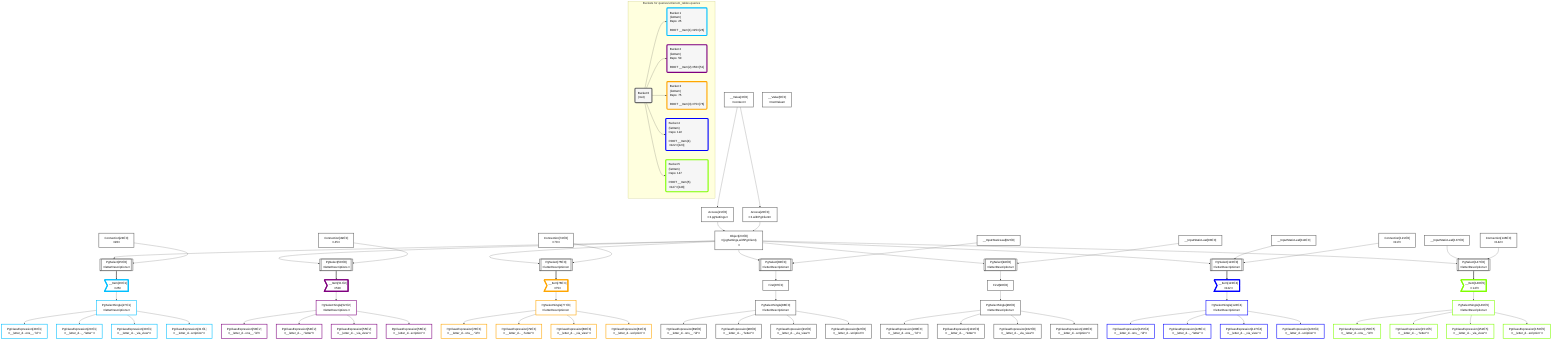 graph TD
    classDef path fill:#eee,stroke:#000,color:#000
    classDef plan fill:#fff,stroke-width:3px,color:#000
    classDef itemplan fill:#fff,stroke-width:6px,color:#000
    classDef sideeffectplan fill:#f00,stroke-width:6px,color:#000
    classDef bucket fill:#f6f6f6,color:#000,stroke-width:6px,text-align:left


    %% define steps
    __Value3["__Value[3∈0]<br />ᐸcontextᐳ"]:::plan
    __Value5["__Value[5∈0]<br />ᐸrootValueᐳ"]:::plan
    Access21["Access[21∈0]<br />ᐸ3.pgSettingsᐳ"]:::plan
    Access22["Access[22∈0]<br />ᐸ3.withPgClientᐳ"]:::plan
    Object23["Object[23∈0]<br />ᐸ{pgSettings,withPgClient}ᐳ"]:::plan
    Connection24["Connection[24∈0]<br />ᐸ20ᐳ"]:::plan
    PgSelect25[["PgSelect[25∈0]<br />ᐸletterDescriptionsᐳ"]]:::plan
    __Item26>"__Item[26∈1]<br />ᐸ25ᐳ"]:::itemplan
    PgSelectSingle27["PgSelectSingle[27∈1]<br />ᐸletterDescriptionsᐳ"]:::plan
    PgClassExpression28["PgClassExpression[28∈1]<br />ᐸ__letter_d...ons__.”id”ᐳ"]:::plan
    PgClassExpression29["PgClassExpression[29∈1]<br />ᐸ__letter_d..._.”letter”ᐳ"]:::plan
    PgClassExpression30["PgClassExpression[30∈1]<br />ᐸ__letter_d..._via_view”ᐳ"]:::plan
    PgClassExpression31["PgClassExpression[31∈1]<br />ᐸ__letter_d...scription”ᐳ"]:::plan
    Connection49["Connection[49∈0]<br />ᐸ45ᐳ"]:::plan
    PgSelect50[["PgSelect[50∈0]<br />ᐸletterDescriptionsᐳ"]]:::plan
    __Item51>"__Item[51∈2]<br />ᐸ50ᐳ"]:::itemplan
    PgSelectSingle52["PgSelectSingle[52∈2]<br />ᐸletterDescriptionsᐳ"]:::plan
    PgClassExpression53["PgClassExpression[53∈2]<br />ᐸ__letter_d...ons__.”id”ᐳ"]:::plan
    PgClassExpression54["PgClassExpression[54∈2]<br />ᐸ__letter_d..._.”letter”ᐳ"]:::plan
    PgClassExpression55["PgClassExpression[55∈2]<br />ᐸ__letter_d..._via_view”ᐳ"]:::plan
    PgClassExpression56["PgClassExpression[56∈2]<br />ᐸ__letter_d...scription”ᐳ"]:::plan
    Connection74["Connection[74∈0]<br />ᐸ70ᐳ"]:::plan
    PgSelect75[["PgSelect[75∈0]<br />ᐸletterDescriptionsᐳ"]]:::plan
    __Item76>"__Item[76∈3]<br />ᐸ75ᐳ"]:::itemplan
    PgSelectSingle77["PgSelectSingle[77∈3]<br />ᐸletterDescriptionsᐳ"]:::plan
    PgClassExpression78["PgClassExpression[78∈3]<br />ᐸ__letter_d...ons__.”id”ᐳ"]:::plan
    PgClassExpression79["PgClassExpression[79∈3]<br />ᐸ__letter_d..._.”letter”ᐳ"]:::plan
    PgClassExpression80["PgClassExpression[80∈3]<br />ᐸ__letter_d..._via_view”ᐳ"]:::plan
    PgClassExpression81["PgClassExpression[81∈3]<br />ᐸ__letter_d...scription”ᐳ"]:::plan
    __InputStaticLeaf82["__InputStaticLeaf[82∈0]"]:::plan
    PgSelect83[["PgSelect[83∈0]<br />ᐸletterDescriptionsᐳ"]]:::plan
    First87["First[87∈0]"]:::plan
    PgSelectSingle88["PgSelectSingle[88∈0]<br />ᐸletterDescriptionsᐳ"]:::plan
    PgClassExpression89["PgClassExpression[89∈0]<br />ᐸ__letter_d...ons__.”id”ᐳ"]:::plan
    PgClassExpression90["PgClassExpression[90∈0]<br />ᐸ__letter_d..._.”letter”ᐳ"]:::plan
    PgClassExpression91["PgClassExpression[91∈0]<br />ᐸ__letter_d..._via_view”ᐳ"]:::plan
    PgClassExpression92["PgClassExpression[92∈0]<br />ᐸ__letter_d...scription”ᐳ"]:::plan
    __InputStaticLeaf93["__InputStaticLeaf[93∈0]"]:::plan
    PgSelect94[["PgSelect[94∈0]<br />ᐸletterDescriptionsᐳ"]]:::plan
    First98["First[98∈0]"]:::plan
    PgSelectSingle99["PgSelectSingle[99∈0]<br />ᐸletterDescriptionsᐳ"]:::plan
    PgClassExpression100["PgClassExpression[100∈0]<br />ᐸ__letter_d...ons__.”id”ᐳ"]:::plan
    PgClassExpression101["PgClassExpression[101∈0]<br />ᐸ__letter_d..._.”letter”ᐳ"]:::plan
    PgClassExpression102["PgClassExpression[102∈0]<br />ᐸ__letter_d..._via_view”ᐳ"]:::plan
    PgClassExpression103["PgClassExpression[103∈0]<br />ᐸ__letter_d...scription”ᐳ"]:::plan
    __InputStaticLeaf111["__InputStaticLeaf[111∈0]"]:::plan
    Connection121["Connection[121∈0]<br />ᐸ117ᐳ"]:::plan
    PgSelect122[["PgSelect[122∈0]<br />ᐸletterDescriptionsᐳ"]]:::plan
    __Item123>"__Item[123∈4]<br />ᐸ122ᐳ"]:::itemplan
    PgSelectSingle124["PgSelectSingle[124∈4]<br />ᐸletterDescriptionsᐳ"]:::plan
    PgClassExpression125["PgClassExpression[125∈4]<br />ᐸ__letter_d...ons__.”id”ᐳ"]:::plan
    PgClassExpression126["PgClassExpression[126∈4]<br />ᐸ__letter_d..._.”letter”ᐳ"]:::plan
    PgClassExpression127["PgClassExpression[127∈4]<br />ᐸ__letter_d..._via_view”ᐳ"]:::plan
    PgClassExpression128["PgClassExpression[128∈4]<br />ᐸ__letter_d...scription”ᐳ"]:::plan
    __InputStaticLeaf137["__InputStaticLeaf[137∈0]"]:::plan
    Connection146["Connection[146∈0]<br />ᐸ142ᐳ"]:::plan
    PgSelect147[["PgSelect[147∈0]<br />ᐸletterDescriptionsᐳ"]]:::plan
    __Item148>"__Item[148∈5]<br />ᐸ147ᐳ"]:::itemplan
    PgSelectSingle149["PgSelectSingle[149∈5]<br />ᐸletterDescriptionsᐳ"]:::plan
    PgClassExpression150["PgClassExpression[150∈5]<br />ᐸ__letter_d...ons__.”id”ᐳ"]:::plan
    PgClassExpression151["PgClassExpression[151∈5]<br />ᐸ__letter_d..._.”letter”ᐳ"]:::plan
    PgClassExpression152["PgClassExpression[152∈5]<br />ᐸ__letter_d..._via_view”ᐳ"]:::plan
    PgClassExpression153["PgClassExpression[153∈5]<br />ᐸ__letter_d...scription”ᐳ"]:::plan

    %% plan dependencies
    __Value3 --> Access21
    __Value3 --> Access22
    Access21 & Access22 --> Object23
    Object23 & Connection24 --> PgSelect25
    PgSelect25 ==> __Item26
    __Item26 --> PgSelectSingle27
    PgSelectSingle27 --> PgClassExpression28
    PgSelectSingle27 --> PgClassExpression29
    PgSelectSingle27 --> PgClassExpression30
    PgSelectSingle27 --> PgClassExpression31
    Object23 & Connection49 --> PgSelect50
    PgSelect50 ==> __Item51
    __Item51 --> PgSelectSingle52
    PgSelectSingle52 --> PgClassExpression53
    PgSelectSingle52 --> PgClassExpression54
    PgSelectSingle52 --> PgClassExpression55
    PgSelectSingle52 --> PgClassExpression56
    Object23 & Connection74 --> PgSelect75
    PgSelect75 ==> __Item76
    __Item76 --> PgSelectSingle77
    PgSelectSingle77 --> PgClassExpression78
    PgSelectSingle77 --> PgClassExpression79
    PgSelectSingle77 --> PgClassExpression80
    PgSelectSingle77 --> PgClassExpression81
    Object23 & __InputStaticLeaf82 --> PgSelect83
    PgSelect83 --> First87
    First87 --> PgSelectSingle88
    PgSelectSingle88 --> PgClassExpression89
    PgSelectSingle88 --> PgClassExpression90
    PgSelectSingle88 --> PgClassExpression91
    PgSelectSingle88 --> PgClassExpression92
    Object23 & __InputStaticLeaf93 --> PgSelect94
    PgSelect94 --> First98
    First98 --> PgSelectSingle99
    PgSelectSingle99 --> PgClassExpression100
    PgSelectSingle99 --> PgClassExpression101
    PgSelectSingle99 --> PgClassExpression102
    PgSelectSingle99 --> PgClassExpression103
    Object23 & __InputStaticLeaf111 & Connection121 --> PgSelect122
    PgSelect122 ==> __Item123
    __Item123 --> PgSelectSingle124
    PgSelectSingle124 --> PgClassExpression125
    PgSelectSingle124 --> PgClassExpression126
    PgSelectSingle124 --> PgClassExpression127
    PgSelectSingle124 --> PgClassExpression128
    Object23 & __InputStaticLeaf137 & Connection146 --> PgSelect147
    PgSelect147 ==> __Item148
    __Item148 --> PgSelectSingle149
    PgSelectSingle149 --> PgClassExpression150
    PgSelectSingle149 --> PgClassExpression151
    PgSelectSingle149 --> PgClassExpression152
    PgSelectSingle149 --> PgClassExpression153

    %% plan-to-path relationships

    subgraph "Buckets for queries/v4/enum_tables.queries"
    Bucket0("Bucket 0<br />(root)"):::bucket
    classDef bucket0 stroke:#696969
    class Bucket0,__Value3,__Value5,Access21,Access22,Object23,Connection24,PgSelect25,Connection49,PgSelect50,Connection74,PgSelect75,__InputStaticLeaf82,PgSelect83,First87,PgSelectSingle88,PgClassExpression89,PgClassExpression90,PgClassExpression91,PgClassExpression92,__InputStaticLeaf93,PgSelect94,First98,PgSelectSingle99,PgClassExpression100,PgClassExpression101,PgClassExpression102,PgClassExpression103,__InputStaticLeaf111,Connection121,PgSelect122,__InputStaticLeaf137,Connection146,PgSelect147 bucket0
    Bucket1("Bucket 1<br />(listItem)<br />Deps: 25<br /><br />ROOT __Item{1}ᐸ25ᐳ[26]"):::bucket
    classDef bucket1 stroke:#00bfff
    class Bucket1,__Item26,PgSelectSingle27,PgClassExpression28,PgClassExpression29,PgClassExpression30,PgClassExpression31 bucket1
    Bucket2("Bucket 2<br />(listItem)<br />Deps: 50<br /><br />ROOT __Item{2}ᐸ50ᐳ[51]"):::bucket
    classDef bucket2 stroke:#7f007f
    class Bucket2,__Item51,PgSelectSingle52,PgClassExpression53,PgClassExpression54,PgClassExpression55,PgClassExpression56 bucket2
    Bucket3("Bucket 3<br />(listItem)<br />Deps: 75<br /><br />ROOT __Item{3}ᐸ75ᐳ[76]"):::bucket
    classDef bucket3 stroke:#ffa500
    class Bucket3,__Item76,PgSelectSingle77,PgClassExpression78,PgClassExpression79,PgClassExpression80,PgClassExpression81 bucket3
    Bucket4("Bucket 4<br />(listItem)<br />Deps: 122<br /><br />ROOT __Item{4}ᐸ122ᐳ[123]"):::bucket
    classDef bucket4 stroke:#0000ff
    class Bucket4,__Item123,PgSelectSingle124,PgClassExpression125,PgClassExpression126,PgClassExpression127,PgClassExpression128 bucket4
    Bucket5("Bucket 5<br />(listItem)<br />Deps: 147<br /><br />ROOT __Item{5}ᐸ147ᐳ[148]"):::bucket
    classDef bucket5 stroke:#7fff00
    class Bucket5,__Item148,PgSelectSingle149,PgClassExpression150,PgClassExpression151,PgClassExpression152,PgClassExpression153 bucket5
    Bucket0 --> Bucket1 & Bucket2 & Bucket3 & Bucket4 & Bucket5
    end